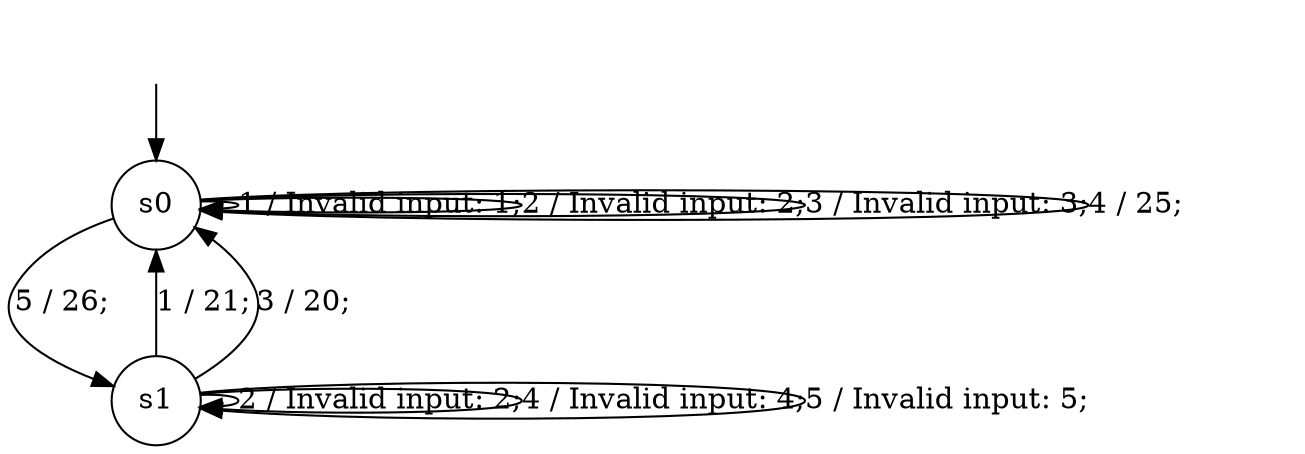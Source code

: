digraph g {
__start0 [label="" shape="none"];

	s0 [shape="circle" label="s0"];
	s1 [shape="circle" label="s1"];
	s0 -> s0 [label="1 / Invalid input: 1;"];
	s0 -> s0 [label="2 / Invalid input: 2;"];
	s0 -> s0 [label="3 / Invalid input: 3;"];
	s0 -> s0 [label="4 / 25;"];
	s0 -> s1 [label="5 / 26;"];
	s1 -> s0 [label="1 / 21;"];
	s1 -> s1 [label="2 / Invalid input: 2;"];
	s1 -> s0 [label="3 / 20;"];
	s1 -> s1 [label="4 / Invalid input: 4;"];
	s1 -> s1 [label="5 / Invalid input: 5;"];

__start0 -> s0;
}
